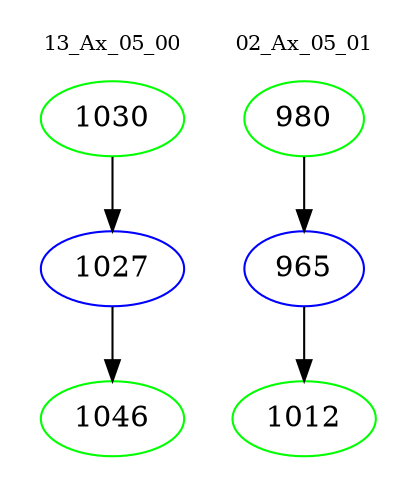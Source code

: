 digraph{
subgraph cluster_0 {
color = white
label = "13_Ax_05_00";
fontsize=10;
T0_1030 [label="1030", color="green"]
T0_1030 -> T0_1027 [color="black"]
T0_1027 [label="1027", color="blue"]
T0_1027 -> T0_1046 [color="black"]
T0_1046 [label="1046", color="green"]
}
subgraph cluster_1 {
color = white
label = "02_Ax_05_01";
fontsize=10;
T1_980 [label="980", color="green"]
T1_980 -> T1_965 [color="black"]
T1_965 [label="965", color="blue"]
T1_965 -> T1_1012 [color="black"]
T1_1012 [label="1012", color="green"]
}
}
